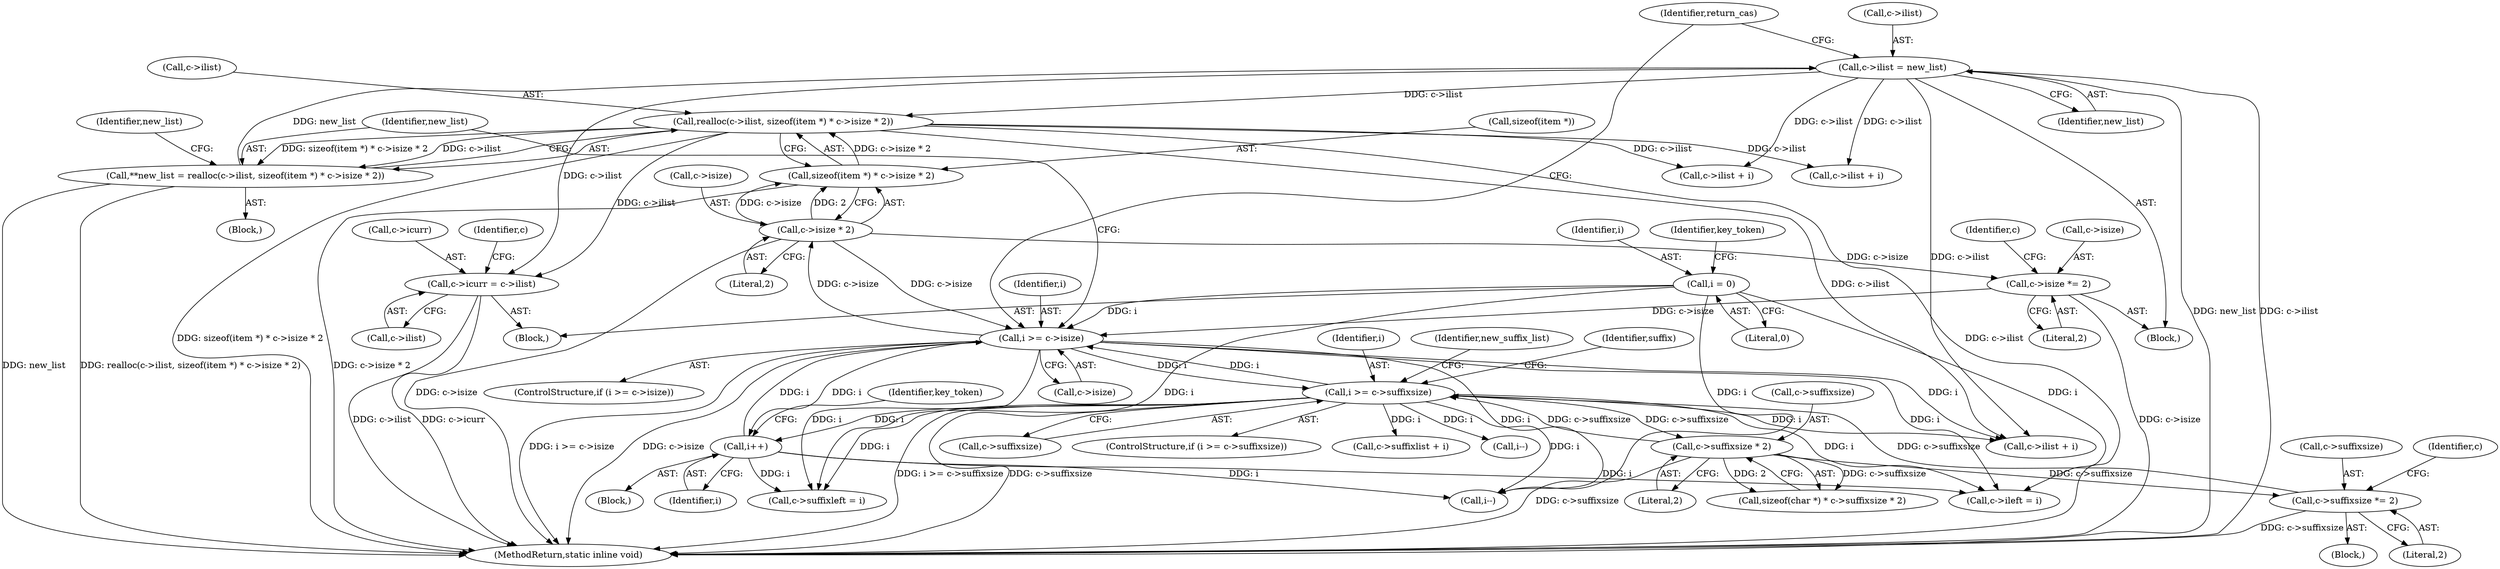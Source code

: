 digraph "0_memcached_a8c4a82787b8b6c256d61bd5c42fb7f92d1bae00@pointer" {
"1000675" [label="(Call,c->icurr = c->ilist)"];
"1000222" [label="(Call,c->ilist = new_list)"];
"1000200" [label="(Call,**new_list = realloc(c->ilist, sizeof(item *) * c->isize * 2))"];
"1000202" [label="(Call,realloc(c->ilist, sizeof(item *) * c->isize * 2))"];
"1000206" [label="(Call,sizeof(item *) * c->isize * 2)"];
"1000209" [label="(Call,c->isize * 2)"];
"1000193" [label="(Call,i >= c->isize)"];
"1000114" [label="(Call,i = 0)"];
"1000603" [label="(Call,i++)"];
"1000261" [label="(Call,i >= c->suffixsize)"];
"1000285" [label="(Call,c->suffixsize *= 2)"];
"1000277" [label="(Call,c->suffixsize * 2)"];
"1000217" [label="(Call,c->isize *= 2)"];
"1000195" [label="(Call,c->isize)"];
"1000651" [label="(Identifier,key_token)"];
"1000285" [label="(Call,c->suffixsize *= 2)"];
"1000206" [label="(Call,sizeof(item *) * c->isize * 2)"];
"1000210" [label="(Call,c->isize)"];
"1000240" [label="(Identifier,return_cas)"];
"1000307" [label="(Identifier,suffix)"];
"1000116" [label="(Literal,0)"];
"1000603" [label="(Call,i++)"];
"1000702" [label="(Call,c->suffixleft = i)"];
"1000684" [label="(Identifier,c)"];
"1000284" [label="(Block,)"];
"1000159" [label="(Call,i--)"];
"1000274" [label="(Call,sizeof(char *) * c->suffixsize * 2)"];
"1000194" [label="(Identifier,i)"];
"1000286" [label="(Call,c->suffixsize)"];
"1000198" [label="(Block,)"];
"1000226" [label="(Identifier,new_list)"];
"1000338" [label="(Call,c->ilist + i)"];
"1000278" [label="(Call,c->suffixsize)"];
"1000216" [label="(Block,)"];
"1000332" [label="(Call,i--)"];
"1000277" [label="(Call,c->suffixsize * 2)"];
"1000114" [label="(Call,i = 0)"];
"1000756" [label="(MethodReturn,static inline void)"];
"1000209" [label="(Call,c->isize * 2)"];
"1000222" [label="(Call,c->ilist = new_list)"];
"1000203" [label="(Call,c->ilist)"];
"1000262" [label="(Identifier,i)"];
"1000289" [label="(Literal,2)"];
"1000682" [label="(Call,c->ileft = i)"];
"1000218" [label="(Call,c->isize)"];
"1000215" [label="(Identifier,new_list)"];
"1000193" [label="(Call,i >= c->isize)"];
"1000263" [label="(Call,c->suffixsize)"];
"1000676" [label="(Call,c->icurr)"];
"1000260" [label="(ControlStructure,if (i >= c->suffixsize))"];
"1000346" [label="(Call,c->suffixlist + i)"];
"1000223" [label="(Call,c->ilist)"];
"1000224" [label="(Identifier,c)"];
"1000217" [label="(Call,c->isize *= 2)"];
"1000200" [label="(Call,**new_list = realloc(c->ilist, sizeof(item *) * c->isize * 2))"];
"1000679" [label="(Call,c->ilist)"];
"1000221" [label="(Literal,2)"];
"1000202" [label="(Call,realloc(c->ilist, sizeof(item *) * c->isize * 2))"];
"1000120" [label="(Identifier,key_token)"];
"1000597" [label="(Call,c->ilist + i)"];
"1000201" [label="(Identifier,new_list)"];
"1000269" [label="(Identifier,new_suffix_list)"];
"1000213" [label="(Literal,2)"];
"1000192" [label="(ControlStructure,if (i >= c->isize))"];
"1000261" [label="(Call,i >= c->suffixsize)"];
"1000292" [label="(Identifier,c)"];
"1000675" [label="(Call,c->icurr = c->ilist)"];
"1000110" [label="(Block,)"];
"1000165" [label="(Call,c->ilist + i)"];
"1000281" [label="(Literal,2)"];
"1000115" [label="(Identifier,i)"];
"1000191" [label="(Block,)"];
"1000604" [label="(Identifier,i)"];
"1000207" [label="(Call,sizeof(item *))"];
"1000675" -> "1000110"  [label="AST: "];
"1000675" -> "1000679"  [label="CFG: "];
"1000676" -> "1000675"  [label="AST: "];
"1000679" -> "1000675"  [label="AST: "];
"1000684" -> "1000675"  [label="CFG: "];
"1000675" -> "1000756"  [label="DDG: c->icurr"];
"1000675" -> "1000756"  [label="DDG: c->ilist"];
"1000222" -> "1000675"  [label="DDG: c->ilist"];
"1000202" -> "1000675"  [label="DDG: c->ilist"];
"1000222" -> "1000216"  [label="AST: "];
"1000222" -> "1000226"  [label="CFG: "];
"1000223" -> "1000222"  [label="AST: "];
"1000226" -> "1000222"  [label="AST: "];
"1000240" -> "1000222"  [label="CFG: "];
"1000222" -> "1000756"  [label="DDG: c->ilist"];
"1000222" -> "1000756"  [label="DDG: new_list"];
"1000222" -> "1000165"  [label="DDG: c->ilist"];
"1000222" -> "1000202"  [label="DDG: c->ilist"];
"1000200" -> "1000222"  [label="DDG: new_list"];
"1000222" -> "1000338"  [label="DDG: c->ilist"];
"1000222" -> "1000597"  [label="DDG: c->ilist"];
"1000200" -> "1000198"  [label="AST: "];
"1000200" -> "1000202"  [label="CFG: "];
"1000201" -> "1000200"  [label="AST: "];
"1000202" -> "1000200"  [label="AST: "];
"1000215" -> "1000200"  [label="CFG: "];
"1000200" -> "1000756"  [label="DDG: new_list"];
"1000200" -> "1000756"  [label="DDG: realloc(c->ilist, sizeof(item *) * c->isize * 2)"];
"1000202" -> "1000200"  [label="DDG: c->ilist"];
"1000202" -> "1000200"  [label="DDG: sizeof(item *) * c->isize * 2"];
"1000202" -> "1000206"  [label="CFG: "];
"1000203" -> "1000202"  [label="AST: "];
"1000206" -> "1000202"  [label="AST: "];
"1000202" -> "1000756"  [label="DDG: sizeof(item *) * c->isize * 2"];
"1000202" -> "1000756"  [label="DDG: c->ilist"];
"1000202" -> "1000165"  [label="DDG: c->ilist"];
"1000206" -> "1000202"  [label="DDG: c->isize * 2"];
"1000202" -> "1000338"  [label="DDG: c->ilist"];
"1000202" -> "1000597"  [label="DDG: c->ilist"];
"1000206" -> "1000209"  [label="CFG: "];
"1000207" -> "1000206"  [label="AST: "];
"1000209" -> "1000206"  [label="AST: "];
"1000206" -> "1000756"  [label="DDG: c->isize * 2"];
"1000209" -> "1000206"  [label="DDG: c->isize"];
"1000209" -> "1000206"  [label="DDG: 2"];
"1000209" -> "1000213"  [label="CFG: "];
"1000210" -> "1000209"  [label="AST: "];
"1000213" -> "1000209"  [label="AST: "];
"1000209" -> "1000756"  [label="DDG: c->isize"];
"1000209" -> "1000193"  [label="DDG: c->isize"];
"1000193" -> "1000209"  [label="DDG: c->isize"];
"1000209" -> "1000217"  [label="DDG: c->isize"];
"1000193" -> "1000192"  [label="AST: "];
"1000193" -> "1000195"  [label="CFG: "];
"1000194" -> "1000193"  [label="AST: "];
"1000195" -> "1000193"  [label="AST: "];
"1000201" -> "1000193"  [label="CFG: "];
"1000240" -> "1000193"  [label="CFG: "];
"1000193" -> "1000756"  [label="DDG: c->isize"];
"1000193" -> "1000756"  [label="DDG: i >= c->isize"];
"1000193" -> "1000159"  [label="DDG: i"];
"1000114" -> "1000193"  [label="DDG: i"];
"1000603" -> "1000193"  [label="DDG: i"];
"1000261" -> "1000193"  [label="DDG: i"];
"1000217" -> "1000193"  [label="DDG: c->isize"];
"1000193" -> "1000261"  [label="DDG: i"];
"1000193" -> "1000597"  [label="DDG: i"];
"1000193" -> "1000603"  [label="DDG: i"];
"1000193" -> "1000682"  [label="DDG: i"];
"1000193" -> "1000702"  [label="DDG: i"];
"1000114" -> "1000110"  [label="AST: "];
"1000114" -> "1000116"  [label="CFG: "];
"1000115" -> "1000114"  [label="AST: "];
"1000116" -> "1000114"  [label="AST: "];
"1000120" -> "1000114"  [label="CFG: "];
"1000114" -> "1000159"  [label="DDG: i"];
"1000114" -> "1000682"  [label="DDG: i"];
"1000114" -> "1000702"  [label="DDG: i"];
"1000603" -> "1000191"  [label="AST: "];
"1000603" -> "1000604"  [label="CFG: "];
"1000604" -> "1000603"  [label="AST: "];
"1000651" -> "1000603"  [label="CFG: "];
"1000603" -> "1000159"  [label="DDG: i"];
"1000261" -> "1000603"  [label="DDG: i"];
"1000603" -> "1000682"  [label="DDG: i"];
"1000603" -> "1000702"  [label="DDG: i"];
"1000261" -> "1000260"  [label="AST: "];
"1000261" -> "1000263"  [label="CFG: "];
"1000262" -> "1000261"  [label="AST: "];
"1000263" -> "1000261"  [label="AST: "];
"1000269" -> "1000261"  [label="CFG: "];
"1000307" -> "1000261"  [label="CFG: "];
"1000261" -> "1000756"  [label="DDG: c->suffixsize"];
"1000261" -> "1000756"  [label="DDG: i >= c->suffixsize"];
"1000261" -> "1000159"  [label="DDG: i"];
"1000285" -> "1000261"  [label="DDG: c->suffixsize"];
"1000277" -> "1000261"  [label="DDG: c->suffixsize"];
"1000261" -> "1000277"  [label="DDG: c->suffixsize"];
"1000261" -> "1000332"  [label="DDG: i"];
"1000261" -> "1000346"  [label="DDG: i"];
"1000261" -> "1000597"  [label="DDG: i"];
"1000261" -> "1000682"  [label="DDG: i"];
"1000261" -> "1000702"  [label="DDG: i"];
"1000285" -> "1000284"  [label="AST: "];
"1000285" -> "1000289"  [label="CFG: "];
"1000286" -> "1000285"  [label="AST: "];
"1000289" -> "1000285"  [label="AST: "];
"1000292" -> "1000285"  [label="CFG: "];
"1000285" -> "1000756"  [label="DDG: c->suffixsize"];
"1000277" -> "1000285"  [label="DDG: c->suffixsize"];
"1000277" -> "1000274"  [label="AST: "];
"1000277" -> "1000281"  [label="CFG: "];
"1000278" -> "1000277"  [label="AST: "];
"1000281" -> "1000277"  [label="AST: "];
"1000274" -> "1000277"  [label="CFG: "];
"1000277" -> "1000756"  [label="DDG: c->suffixsize"];
"1000277" -> "1000274"  [label="DDG: c->suffixsize"];
"1000277" -> "1000274"  [label="DDG: 2"];
"1000217" -> "1000216"  [label="AST: "];
"1000217" -> "1000221"  [label="CFG: "];
"1000218" -> "1000217"  [label="AST: "];
"1000221" -> "1000217"  [label="AST: "];
"1000224" -> "1000217"  [label="CFG: "];
"1000217" -> "1000756"  [label="DDG: c->isize"];
}
